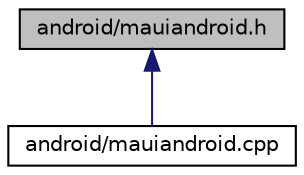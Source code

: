 digraph "android/mauiandroid.h"
{
 // INTERACTIVE_SVG=YES
 // LATEX_PDF_SIZE
  edge [fontname="Helvetica",fontsize="10",labelfontname="Helvetica",labelfontsize="10"];
  node [fontname="Helvetica",fontsize="10",shape=record];
  Node9 [label="android/mauiandroid.h",height=0.2,width=0.4,color="black", fillcolor="grey75", style="filled", fontcolor="black",tooltip=" "];
  Node9 -> Node10 [dir="back",color="midnightblue",fontsize="10",style="solid",fontname="Helvetica"];
  Node10 [label="android/mauiandroid.cpp",height=0.2,width=0.4,color="black", fillcolor="white", style="filled",URL="$mauiandroid_8cpp.html",tooltip=" "];
}
